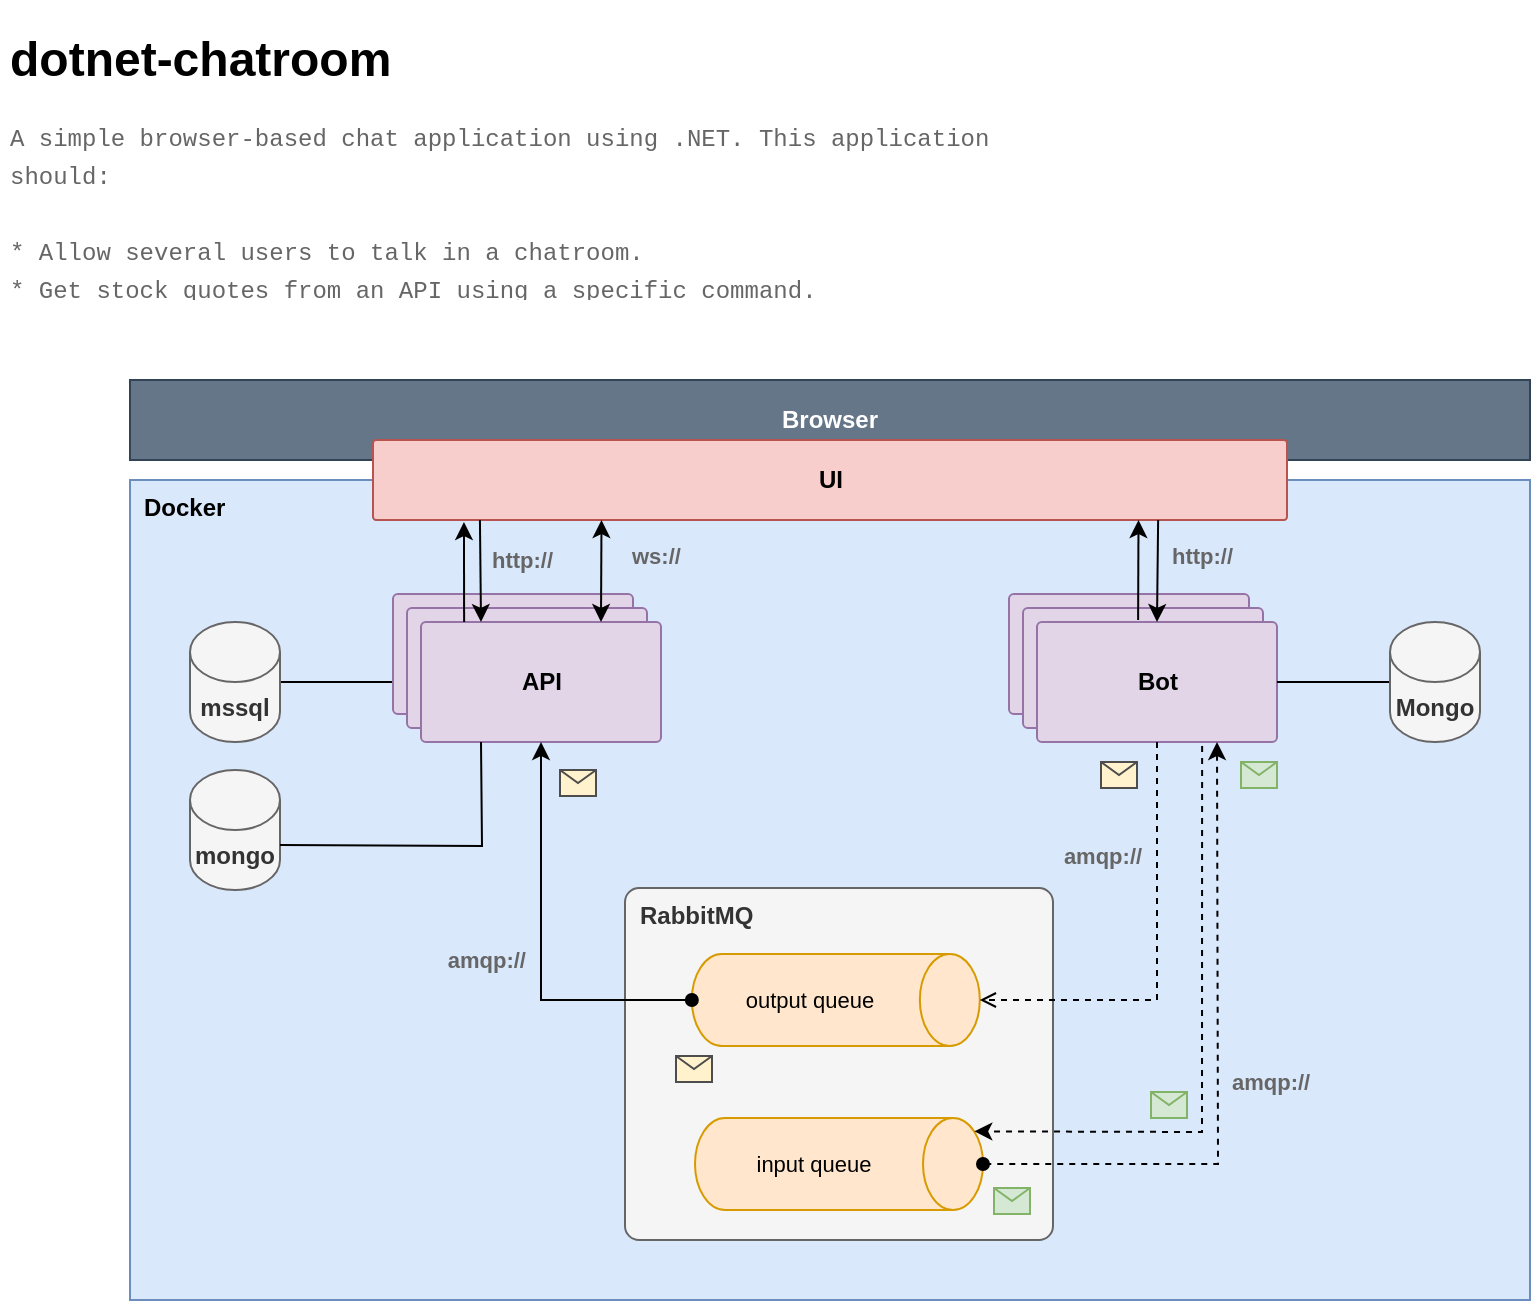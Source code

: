 <mxfile version="15.8.3" type="device" pages="3"><diagram name="dotnet-chatroom" id="VDGCqE68kff3JWLCiytC"><mxGraphModel dx="1422" dy="794" grid="1" gridSize="10" guides="1" tooltips="1" connect="1" arrows="1" fold="1" page="1" pageScale="1" pageWidth="850" pageHeight="1100" math="0" shadow="0"><root><mxCell id="ze5CNXuJUOcFMW9IkHoF-0"/><mxCell id="ze5CNXuJUOcFMW9IkHoF-1" parent="ze5CNXuJUOcFMW9IkHoF-0"/><mxCell id="ze5CNXuJUOcFMW9IkHoF-2" value="&lt;h1&gt;dotnet-chatroom&lt;/h1&gt;&lt;div style=&quot;font-family: &amp;#34;consolas&amp;#34; , &amp;#34;courier new&amp;#34; , monospace ; line-height: 19px&quot;&gt;&lt;div&gt;&lt;font color=&quot;#666666&quot; style=&quot;font-size: 12px&quot;&gt;A simple browser-based chat application using .NET. This application should:&lt;/font&gt;&lt;/div&gt;&lt;font color=&quot;#666666&quot; style=&quot;font-size: 12px&quot;&gt;&lt;br&gt;&lt;/font&gt;&lt;div&gt;&lt;font color=&quot;#666666&quot; style=&quot;font-size: 12px&quot;&gt;* Allow several users to talk in a chatroom.&lt;/font&gt;&lt;/div&gt;&lt;div&gt;&lt;font color=&quot;#666666&quot; style=&quot;font-size: 12px&quot;&gt;* Get stock quotes from an API using a specific command.&lt;/font&gt;&lt;/div&gt;&lt;/div&gt;" style="text;html=1;strokeColor=none;fillColor=none;spacing=5;spacingTop=-20;whiteSpace=wrap;overflow=hidden;rounded=0;" vertex="1" parent="ze5CNXuJUOcFMW9IkHoF-1"><mxGeometry x="10" y="10" width="510" height="140" as="geometry"/></mxCell><mxCell id="YitZHygs_nBJviFutvsz-0" value="Docker" style="rounded=0;whiteSpace=wrap;html=1;labelBackgroundColor=none;fontSize=12;align=left;verticalAlign=top;spacing=0;spacingTop=2;spacingLeft=7;fontStyle=1;fillColor=#dae8fc;strokeColor=#6c8ebf;" vertex="1" parent="ze5CNXuJUOcFMW9IkHoF-1"><mxGeometry x="75" y="240" width="700" height="410" as="geometry"/></mxCell><mxCell id="YitZHygs_nBJviFutvsz-1" value="" style="edgeStyle=orthogonalEdgeStyle;rounded=0;orthogonalLoop=1;jettySize=auto;html=1;fontSize=11;fontColor=#666666;align=left;entryX=0;entryY=0.5;entryDx=0;entryDy=0;" edge="1" parent="ze5CNXuJUOcFMW9IkHoF-1" source="YitZHygs_nBJviFutvsz-2" target="YitZHygs_nBJviFutvsz-9"><mxGeometry relative="1" as="geometry"/></mxCell><mxCell id="YitZHygs_nBJviFutvsz-2" value="mssql" style="shape=cylinder3;whiteSpace=wrap;html=1;boundedLbl=1;backgroundOutline=1;size=15;rounded=1;labelBackgroundColor=none;fontSize=12;fontColor=#333333;align=center;verticalAlign=middle;fillColor=#f5f5f5;strokeColor=#666666;fontStyle=1" vertex="1" parent="ze5CNXuJUOcFMW9IkHoF-1"><mxGeometry x="105" y="311" width="45" height="60" as="geometry"/></mxCell><mxCell id="YitZHygs_nBJviFutvsz-3" value="Browser" style="rounded=0;whiteSpace=wrap;html=1;arcSize=4;labelBackgroundColor=none;fillColor=#647687;strokeColor=#314354;fontStyle=1;fontColor=#ffffff;" vertex="1" parent="ze5CNXuJUOcFMW9IkHoF-1"><mxGeometry x="75" y="190" width="700" height="40" as="geometry"/></mxCell><mxCell id="YitZHygs_nBJviFutvsz-4" value="RabbitMQ" style="rounded=1;whiteSpace=wrap;html=1;arcSize=4;align=left;verticalAlign=top;spacingLeft=7;spacingTop=2;spacing=0;fillColor=#f5f5f5;fontColor=#333333;strokeColor=#666666;fontStyle=1" vertex="1" parent="ze5CNXuJUOcFMW9IkHoF-1"><mxGeometry x="322.5" y="444" width="214" height="176" as="geometry"/></mxCell><mxCell id="YitZHygs_nBJviFutvsz-5" value="UI" style="rounded=1;whiteSpace=wrap;html=1;arcSize=4;labelBackgroundColor=none;fillColor=#f8cecc;strokeColor=#b85450;fontStyle=1" vertex="1" parent="ze5CNXuJUOcFMW9IkHoF-1"><mxGeometry x="196.5" y="220" width="457" height="40" as="geometry"/></mxCell><mxCell id="YitZHygs_nBJviFutvsz-6" value="" style="group;fillColor=none;strokeColor=none;" vertex="1" connectable="0" parent="ze5CNXuJUOcFMW9IkHoF-1"><mxGeometry x="206.5" y="297" width="134" height="74" as="geometry"/></mxCell><mxCell id="YitZHygs_nBJviFutvsz-7" value="api" style="rounded=1;whiteSpace=wrap;html=1;arcSize=4;fillColor=#e1d5e7;strokeColor=#9673a6;" vertex="1" parent="YitZHygs_nBJviFutvsz-6"><mxGeometry width="120" height="60" as="geometry"/></mxCell><mxCell id="YitZHygs_nBJviFutvsz-8" value="api" style="rounded=1;whiteSpace=wrap;html=1;arcSize=4;fillColor=#e1d5e7;strokeColor=#9673a6;" vertex="1" parent="YitZHygs_nBJviFutvsz-6"><mxGeometry x="7" y="7" width="120" height="60" as="geometry"/></mxCell><mxCell id="YitZHygs_nBJviFutvsz-9" value="API" style="rounded=1;whiteSpace=wrap;html=1;arcSize=4;fillColor=#e1d5e7;strokeColor=#9673a6;fontStyle=1" vertex="1" parent="YitZHygs_nBJviFutvsz-6"><mxGeometry x="14" y="14" width="120" height="60" as="geometry"/></mxCell><mxCell id="YitZHygs_nBJviFutvsz-10" value="" style="group;fillColor=none;strokeColor=none;fontStyle=0" vertex="1" connectable="0" parent="ze5CNXuJUOcFMW9IkHoF-1"><mxGeometry x="514.5" y="297" width="134" height="74" as="geometry"/></mxCell><mxCell id="YitZHygs_nBJviFutvsz-11" value="bot" style="rounded=1;whiteSpace=wrap;html=1;arcSize=4;fillColor=#e1d5e7;strokeColor=#9673a6;" vertex="1" parent="YitZHygs_nBJviFutvsz-10"><mxGeometry width="120" height="60" as="geometry"/></mxCell><mxCell id="YitZHygs_nBJviFutvsz-12" value="bot" style="rounded=1;whiteSpace=wrap;html=1;arcSize=4;fillColor=#e1d5e7;strokeColor=#9673a6;" vertex="1" parent="YitZHygs_nBJviFutvsz-10"><mxGeometry x="7" y="7" width="120" height="60" as="geometry"/></mxCell><mxCell id="YitZHygs_nBJviFutvsz-13" value="Bot" style="rounded=1;whiteSpace=wrap;html=1;arcSize=4;fillColor=#e1d5e7;strokeColor=#9673a6;fontStyle=1" vertex="1" parent="YitZHygs_nBJviFutvsz-10"><mxGeometry x="14" y="14" width="120" height="60" as="geometry"/></mxCell><mxCell id="YitZHygs_nBJviFutvsz-14" value="output queue" style="shape=cylinder3;boundedLbl=1;backgroundOutline=1;size=15;rounded=1;labelBackgroundColor=none;fontSize=11;align=center;verticalAlign=middle;rotation=90;fillColor=#ffe6cc;strokeColor=#d79b00;html=1;whiteSpace=wrap;labelPosition=center;verticalLabelPosition=middle;horizontal=0;spacing=0;" vertex="1" parent="ze5CNXuJUOcFMW9IkHoF-1"><mxGeometry x="404.92" y="428" width="46" height="144" as="geometry"/></mxCell><mxCell id="YitZHygs_nBJviFutvsz-15" value="" style="shape=message;html=1;html=1;outlineConnect=0;rounded=1;labelBackgroundColor=none;fontSize=11;align=left;verticalAlign=middle;fillColor=#fff2cc;strokeColor=#4D4D4D;fontStyle=1;spacingLeft=-8;whiteSpace=wrap;spacingTop=40;" vertex="1" parent="ze5CNXuJUOcFMW9IkHoF-1"><mxGeometry x="560.5" y="381" width="18" height="13" as="geometry"/></mxCell><mxCell id="YitZHygs_nBJviFutvsz-16" value="" style="html=1;verticalAlign=bottom;labelBackgroundColor=none;endArrow=open;endFill=0;dashed=1;rounded=0;fontSize=11;fontColor=#666666;exitX=0.5;exitY=1;exitDx=0;exitDy=0;entryX=0.5;entryY=0;entryDx=0;entryDy=0;entryPerimeter=0;align=left;spacingLeft=4;fontStyle=1" edge="1" parent="ze5CNXuJUOcFMW9IkHoF-1" source="YitZHygs_nBJviFutvsz-13" target="YitZHygs_nBJviFutvsz-14"><mxGeometry width="160" relative="1" as="geometry"><mxPoint x="616.5" y="537" as="sourcePoint"/><mxPoint x="776.5" y="537" as="targetPoint"/><Array as="points"><mxPoint x="588.5" y="500"/></Array></mxGeometry></mxCell><mxCell id="dSVC4gJKsKmqs0mgVS3D-0" value="amqp://" style="edgeLabel;html=1;align=center;verticalAlign=middle;resizable=0;points=[];fontSize=11;fontColor=#666666;labelBackgroundColor=none;fontStyle=1" vertex="1" connectable="0" parent="YitZHygs_nBJviFutvsz-16"><mxGeometry x="-0.044" y="2" relative="1" as="geometry"><mxPoint x="-30" y="-47" as="offset"/></mxGeometry></mxCell><mxCell id="YitZHygs_nBJviFutvsz-17" value="" style="endArrow=classic;html=1;rounded=0;align=right;verticalAlign=top;endFill=1;labelBackgroundColor=none;endSize=6;fontSize=11;fontColor=#666666;entryX=0.5;entryY=1;entryDx=0;entryDy=0;exitX=0.5;exitY=1;exitDx=0;exitDy=0;exitPerimeter=0;spacingRight=6;fontStyle=1;startArrow=oval;startFill=1;" edge="1" parent="ze5CNXuJUOcFMW9IkHoF-1" source="YitZHygs_nBJviFutvsz-14" target="YitZHygs_nBJviFutvsz-9"><mxGeometry relative="1" as="geometry"><mxPoint x="970.5" y="559" as="targetPoint"/><mxPoint x="513.92" y="580.49" as="sourcePoint"/><Array as="points"><mxPoint x="280.5" y="500"/></Array></mxGeometry></mxCell><mxCell id="YitZHygs_nBJviFutvsz-37" value="amqp://" style="edgeLabel;html=1;align=right;verticalAlign=middle;resizable=0;points=[];fontSize=11;fontColor=#666666;fontStyle=1;labelBackgroundColor=none;" vertex="1" connectable="0" parent="YitZHygs_nBJviFutvsz-17"><mxGeometry x="0.217" y="1" relative="1" as="geometry"><mxPoint x="-6" y="29" as="offset"/></mxGeometry></mxCell><mxCell id="YitZHygs_nBJviFutvsz-18" value="http://" style="endArrow=classic;html=1;rounded=0;fontSize=11;fontColor=#666666;entryX=0.5;entryY=0;entryDx=0;entryDy=0;exitX=0.859;exitY=1;exitDx=0;exitDy=0;exitPerimeter=0;align=left;horizontal=1;spacingLeft=5;spacingTop=-4;labelBackgroundColor=none;fontStyle=1" edge="1" parent="ze5CNXuJUOcFMW9IkHoF-1" source="YitZHygs_nBJviFutvsz-5" target="YitZHygs_nBJviFutvsz-13"><mxGeometry x="-0.215" width="50" height="50" relative="1" as="geometry"><mxPoint x="666.5" y="277" as="sourcePoint"/><mxPoint x="586.5" y="297" as="targetPoint"/><mxPoint as="offset"/></mxGeometry></mxCell><mxCell id="YitZHygs_nBJviFutvsz-19" value="ws://" style="endArrow=classic;html=1;rounded=0;fontSize=11;fontColor=#666666;align=left;exitX=0.75;exitY=0;exitDx=0;exitDy=0;spacingLeft=4;spacingTop=-4;strokeColor=default;labelBackgroundColor=none;fontStyle=1;entryX=0.25;entryY=1;entryDx=0;entryDy=0;startArrow=classic;startFill=1;" edge="1" parent="ze5CNXuJUOcFMW9IkHoF-1" source="YitZHygs_nBJviFutvsz-9" target="YitZHygs_nBJviFutvsz-5"><mxGeometry x="0.217" y="-9" width="50" height="50" relative="1" as="geometry"><mxPoint x="536.5" y="347" as="sourcePoint"/><mxPoint x="281" y="260" as="targetPoint"/><mxPoint as="offset"/></mxGeometry></mxCell><mxCell id="YitZHygs_nBJviFutvsz-20" value="" style="edgeStyle=orthogonalEdgeStyle;rounded=0;orthogonalLoop=1;jettySize=auto;html=1;fontSize=11;fontColor=#666666;align=center;endArrow=none;endFill=0;entryX=1;entryY=0.5;entryDx=0;entryDy=0;labelBackgroundColor=none;fontStyle=1;spacingTop=-20;startArrow=none;startFill=0;spacingLeft=-3;" edge="1" parent="ze5CNXuJUOcFMW9IkHoF-1" source="YitZHygs_nBJviFutvsz-21" target="YitZHygs_nBJviFutvsz-13"><mxGeometry relative="1" as="geometry"/></mxCell><mxCell id="YitZHygs_nBJviFutvsz-21" value="Mongo" style="shape=cylinder3;whiteSpace=wrap;html=1;boundedLbl=1;backgroundOutline=1;size=15;rounded=1;labelBackgroundColor=none;fontSize=12;align=center;verticalAlign=middle;fillColor=#f5f5f5;strokeColor=#666666;fontColor=#333333;fontStyle=1" vertex="1" parent="ze5CNXuJUOcFMW9IkHoF-1"><mxGeometry x="705" y="311" width="45" height="60" as="geometry"/></mxCell><mxCell id="YitZHygs_nBJviFutvsz-22" value="mongo" style="shape=cylinder3;whiteSpace=wrap;html=1;boundedLbl=1;backgroundOutline=1;size=15;rounded=1;labelBackgroundColor=none;fontSize=12;fontColor=#333333;align=center;verticalAlign=middle;fillColor=#f5f5f5;strokeColor=#666666;fontStyle=1" vertex="1" parent="ze5CNXuJUOcFMW9IkHoF-1"><mxGeometry x="105" y="385" width="45" height="60" as="geometry"/></mxCell><mxCell id="YitZHygs_nBJviFutvsz-23" value="" style="endArrow=none;html=1;rounded=0;fontSize=11;fontColor=#666666;align=left;exitX=1;exitY=0;exitDx=0;exitDy=37.5;exitPerimeter=0;entryX=0.25;entryY=1;entryDx=0;entryDy=0;endFill=0;" edge="1" parent="ze5CNXuJUOcFMW9IkHoF-1" source="YitZHygs_nBJviFutvsz-22" target="YitZHygs_nBJviFutvsz-9"><mxGeometry width="50" height="50" relative="1" as="geometry"><mxPoint x="400" y="520" as="sourcePoint"/><mxPoint x="450" y="470" as="targetPoint"/><Array as="points"><mxPoint x="251" y="423"/></Array></mxGeometry></mxCell><mxCell id="YitZHygs_nBJviFutvsz-24" value="input queue" style="shape=cylinder3;boundedLbl=1;backgroundOutline=1;size=15;rounded=1;labelBackgroundColor=none;fontSize=11;align=center;verticalAlign=middle;rotation=90;fillColor=#ffe6cc;strokeColor=#d79b00;html=1;whiteSpace=wrap;labelPosition=center;verticalLabelPosition=middle;horizontal=0;spacing=0;" vertex="1" parent="ze5CNXuJUOcFMW9IkHoF-1"><mxGeometry x="406.5" y="510" width="46" height="144" as="geometry"/></mxCell><mxCell id="YitZHygs_nBJviFutvsz-25" value="" style="html=1;verticalAlign=bottom;labelBackgroundColor=none;endArrow=oval;endFill=1;dashed=1;rounded=0;fontSize=11;fontColor=#666666;exitX=0.75;exitY=1;exitDx=0;exitDy=0;entryX=0.5;entryY=0;entryDx=0;entryDy=0;entryPerimeter=0;align=left;spacingLeft=4;fontStyle=1;startArrow=classic;startFill=1;" edge="1" parent="ze5CNXuJUOcFMW9IkHoF-1" source="YitZHygs_nBJviFutvsz-13" target="YitZHygs_nBJviFutvsz-24"><mxGeometry width="160" relative="1" as="geometry"><mxPoint x="598.5" y="381" as="sourcePoint"/><mxPoint x="509.92" y="510" as="targetPoint"/><Array as="points"><mxPoint x="619" y="582"/></Array></mxGeometry></mxCell><mxCell id="YitZHygs_nBJviFutvsz-38" value="amqp://" style="edgeLabel;html=1;align=left;verticalAlign=middle;resizable=0;points=[];fontSize=11;fontColor=#666666;labelBackgroundColor=none;fontStyle=1" vertex="1" connectable="0" parent="YitZHygs_nBJviFutvsz-25"><mxGeometry x="-0.135" y="3" relative="1" as="geometry"><mxPoint x="2" y="28" as="offset"/></mxGeometry></mxCell><mxCell id="YitZHygs_nBJviFutvsz-26" value="" style="endArrow=classic;html=1;rounded=0;fontSize=11;fontColor=#666666;align=right;entryX=0.75;entryY=1;entryDx=0;entryDy=0;exitX=0.088;exitY=-0.017;exitDx=0;exitDy=0;spacingLeft=0;spacingTop=2;strokeColor=default;labelBackgroundColor=none;fontStyle=1;exitPerimeter=0;spacingRight=14;" edge="1" parent="ze5CNXuJUOcFMW9IkHoF-1"><mxGeometry x="0.195" y="29" width="50" height="50" relative="1" as="geometry"><mxPoint x="579.06" y="309.98" as="sourcePoint"/><mxPoint x="579.25" y="260" as="targetPoint"/><mxPoint as="offset"/></mxGeometry></mxCell><mxCell id="YitZHygs_nBJviFutvsz-27" value="" style="shape=message;html=1;html=1;outlineConnect=0;rounded=1;labelBackgroundColor=none;fontSize=11;align=left;verticalAlign=middle;fillColor=#d5e8d4;strokeColor=#82b366;fontStyle=1;spacingLeft=-12;whiteSpace=wrap;spacingTop=28;" vertex="1" parent="ze5CNXuJUOcFMW9IkHoF-1"><mxGeometry x="585.5" y="546" width="18" height="13" as="geometry"/></mxCell><mxCell id="YitZHygs_nBJviFutvsz-28" value="" style="html=1;verticalAlign=bottom;labelBackgroundColor=none;endArrow=classic;endFill=1;dashed=1;rounded=0;fontSize=11;fontColor=#666666;exitX=0.688;exitY=1.033;exitDx=0;exitDy=0;align=left;spacingLeft=4;fontStyle=1;exitPerimeter=0;startArrow=none;startFill=0;entryX=0.145;entryY=0;entryDx=0;entryDy=4.35;entryPerimeter=0;" edge="1" parent="ze5CNXuJUOcFMW9IkHoF-1" source="YitZHygs_nBJviFutvsz-13" target="YitZHygs_nBJviFutvsz-24"><mxGeometry width="160" relative="1" as="geometry"><mxPoint x="598.5" y="381" as="sourcePoint"/><mxPoint x="500" y="570" as="targetPoint"/><Array as="points"><mxPoint x="611" y="566"/></Array></mxGeometry></mxCell><mxCell id="YitZHygs_nBJviFutvsz-29" value="" style="shape=message;html=1;html=1;outlineConnect=0;rounded=1;labelBackgroundColor=none;fontSize=11;align=left;verticalAlign=middle;fillColor=#fff2cc;strokeColor=#4D4D4D;fontStyle=1;spacingLeft=4;spacingTop=0;labelPosition=right;verticalLabelPosition=middle;" vertex="1" parent="ze5CNXuJUOcFMW9IkHoF-1"><mxGeometry x="348" y="528" width="18" height="13" as="geometry"/></mxCell><mxCell id="YitZHygs_nBJviFutvsz-30" value="" style="shape=message;html=1;html=1;outlineConnect=0;rounded=1;labelBackgroundColor=none;fontSize=11;align=left;verticalAlign=middle;fillColor=#d5e8d4;strokeColor=#82b366;fontStyle=1;spacingLeft=-12;whiteSpace=wrap;spacingTop=28;" vertex="1" parent="ze5CNXuJUOcFMW9IkHoF-1"><mxGeometry x="507" y="594" width="18" height="13" as="geometry"/></mxCell><mxCell id="YitZHygs_nBJviFutvsz-33" value="http://" style="endArrow=classic;html=1;rounded=0;fontSize=11;fontColor=#666666;align=left;entryX=0.25;entryY=0;entryDx=0;entryDy=0;exitX=0.117;exitY=1;exitDx=0;exitDy=0;exitPerimeter=0;labelBackgroundColor=none;fontStyle=1;spacingLeft=4;" edge="1" parent="ze5CNXuJUOcFMW9IkHoF-1" source="YitZHygs_nBJviFutvsz-5" target="YitZHygs_nBJviFutvsz-9"><mxGeometry x="-0.216" width="50" height="50" relative="1" as="geometry"><mxPoint x="189.999" y="260" as="sourcePoint"/><mxPoint x="190.53" y="311" as="targetPoint"/><mxPoint as="offset"/></mxGeometry></mxCell><mxCell id="YitZHygs_nBJviFutvsz-34" value="" style="endArrow=none;html=1;rounded=0;fontSize=11;fontColor=#666666;align=right;entryX=0.113;entryY=0;entryDx=0;entryDy=0;exitX=0.082;exitY=1.025;exitDx=0;exitDy=0;exitPerimeter=0;labelBackgroundColor=none;fontStyle=1;spacingLeft=0;entryPerimeter=0;endFill=0;startArrow=classic;startFill=1;spacingRight=4;" edge="1" parent="ze5CNXuJUOcFMW9IkHoF-1"><mxGeometry x="-0.241" y="-12" width="50" height="50" relative="1" as="geometry"><mxPoint x="241.974" y="261" as="sourcePoint"/><mxPoint x="242.06" y="311" as="targetPoint"/><mxPoint as="offset"/></mxGeometry></mxCell><mxCell id="l2hFdZxbK4kVnugc9T26-0" value="" style="shape=message;html=1;html=1;outlineConnect=0;rounded=1;labelBackgroundColor=none;fontSize=11;align=left;verticalAlign=middle;fillColor=#fff2cc;strokeColor=#4D4D4D;fontStyle=1;spacingLeft=4;spacingTop=0;labelPosition=right;verticalLabelPosition=middle;" vertex="1" parent="ze5CNXuJUOcFMW9IkHoF-1"><mxGeometry x="290" y="385" width="18" height="13" as="geometry"/></mxCell><mxCell id="l2hFdZxbK4kVnugc9T26-1" value="" style="shape=message;html=1;html=1;outlineConnect=0;rounded=1;labelBackgroundColor=none;fontSize=11;align=left;verticalAlign=middle;fillColor=#d5e8d4;strokeColor=#82b366;fontStyle=1;spacingLeft=-12;whiteSpace=wrap;spacingTop=28;" vertex="1" parent="ze5CNXuJUOcFMW9IkHoF-1"><mxGeometry x="630.5" y="381" width="18" height="13" as="geometry"/></mxCell></root></mxGraphModel></diagram><diagram id="-RMWZJSgYpkkA6TY2ekW" name="bot"><mxGraphModel dx="1422" dy="794" grid="1" gridSize="10" guides="1" tooltips="1" connect="1" arrows="1" fold="1" page="1" pageScale="1" pageWidth="850" pageHeight="1100" math="0" shadow="0"><root><mxCell id="0"/><mxCell id="1" parent="0"/><mxCell id="RpRNVya3drKL_sHZLHVm-1" value="Docker" style="rounded=0;whiteSpace=wrap;html=1;labelBackgroundColor=none;fontSize=12;align=left;verticalAlign=top;spacing=0;spacingTop=2;spacingLeft=7;fontStyle=1;fillColor=#dae8fc;strokeColor=#6c8ebf;" vertex="1" parent="1"><mxGeometry x="75" y="170" width="700" height="410" as="geometry"/></mxCell><mxCell id="RpRNVya3drKL_sHZLHVm-2" value="" style="edgeStyle=orthogonalEdgeStyle;rounded=0;orthogonalLoop=1;jettySize=auto;html=1;fontSize=11;fontColor=#666666;align=left;entryX=0;entryY=0.5;entryDx=0;entryDy=0;" edge="1" parent="1" source="RpRNVya3drKL_sHZLHVm-3" target="RpRNVya3drKL_sHZLHVm-10"><mxGeometry relative="1" as="geometry"/></mxCell><mxCell id="RpRNVya3drKL_sHZLHVm-3" value="mssql" style="shape=cylinder3;whiteSpace=wrap;html=1;boundedLbl=1;backgroundOutline=1;size=15;rounded=1;labelBackgroundColor=none;fontSize=12;fontColor=#333333;align=center;verticalAlign=middle;fillColor=#f5f5f5;strokeColor=#666666;fontStyle=1" vertex="1" parent="1"><mxGeometry x="105" y="241" width="45" height="60" as="geometry"/></mxCell><mxCell id="RpRNVya3drKL_sHZLHVm-4" value="Browser" style="rounded=0;whiteSpace=wrap;html=1;arcSize=4;labelBackgroundColor=none;fillColor=#647687;strokeColor=#314354;fontStyle=1;fontColor=#ffffff;" vertex="1" parent="1"><mxGeometry x="75" y="120" width="700" height="40" as="geometry"/></mxCell><mxCell id="RpRNVya3drKL_sHZLHVm-5" value="RabbitMQ" style="rounded=1;whiteSpace=wrap;html=1;arcSize=4;align=left;verticalAlign=top;spacingLeft=7;spacingTop=2;spacing=0;fillColor=#f5f5f5;fontColor=#333333;strokeColor=#666666;fontStyle=1" vertex="1" parent="1"><mxGeometry x="322.5" y="374" width="214" height="176" as="geometry"/></mxCell><mxCell id="RpRNVya3drKL_sHZLHVm-6" value="UI" style="rounded=1;whiteSpace=wrap;html=1;arcSize=4;labelBackgroundColor=none;fillColor=#f8cecc;strokeColor=#b85450;fontStyle=1" vertex="1" parent="1"><mxGeometry x="196.5" y="150" width="457" height="40" as="geometry"/></mxCell><mxCell id="RpRNVya3drKL_sHZLHVm-7" value="" style="group;fillColor=none;strokeColor=none;" vertex="1" connectable="0" parent="1"><mxGeometry x="206.5" y="227" width="134" height="74" as="geometry"/></mxCell><mxCell id="RpRNVya3drKL_sHZLHVm-8" value="api" style="rounded=1;whiteSpace=wrap;html=1;arcSize=4;fillColor=#e1d5e7;strokeColor=#9673a6;" vertex="1" parent="RpRNVya3drKL_sHZLHVm-7"><mxGeometry width="120" height="60" as="geometry"/></mxCell><mxCell id="RpRNVya3drKL_sHZLHVm-9" value="api" style="rounded=1;whiteSpace=wrap;html=1;arcSize=4;fillColor=#e1d5e7;strokeColor=#9673a6;" vertex="1" parent="RpRNVya3drKL_sHZLHVm-7"><mxGeometry x="7" y="7" width="120" height="60" as="geometry"/></mxCell><mxCell id="RpRNVya3drKL_sHZLHVm-10" value="API" style="rounded=1;whiteSpace=wrap;html=1;arcSize=4;fillColor=#e1d5e7;strokeColor=#9673a6;fontStyle=1" vertex="1" parent="RpRNVya3drKL_sHZLHVm-7"><mxGeometry x="14" y="14" width="120" height="60" as="geometry"/></mxCell><mxCell id="RpRNVya3drKL_sHZLHVm-11" value="" style="group;fillColor=none;strokeColor=none;fontStyle=0" vertex="1" connectable="0" parent="1"><mxGeometry x="514.5" y="227" width="134" height="74" as="geometry"/></mxCell><mxCell id="RpRNVya3drKL_sHZLHVm-12" value="bot" style="rounded=1;whiteSpace=wrap;html=1;arcSize=4;fillColor=#e1d5e7;strokeColor=#9673a6;" vertex="1" parent="RpRNVya3drKL_sHZLHVm-11"><mxGeometry width="120" height="60" as="geometry"/></mxCell><mxCell id="RpRNVya3drKL_sHZLHVm-13" value="bot" style="rounded=1;whiteSpace=wrap;html=1;arcSize=4;fillColor=#e1d5e7;strokeColor=#9673a6;" vertex="1" parent="RpRNVya3drKL_sHZLHVm-11"><mxGeometry x="7" y="7" width="120" height="60" as="geometry"/></mxCell><mxCell id="RpRNVya3drKL_sHZLHVm-14" value="Bot" style="rounded=1;whiteSpace=wrap;html=1;arcSize=4;fillColor=#e1d5e7;strokeColor=#9673a6;fontStyle=1" vertex="1" parent="RpRNVya3drKL_sHZLHVm-11"><mxGeometry x="14" y="14" width="120" height="60" as="geometry"/></mxCell><mxCell id="RpRNVya3drKL_sHZLHVm-18" value="" style="endArrow=classic;html=1;rounded=0;align=right;verticalAlign=top;endFill=1;labelBackgroundColor=none;endSize=6;fontSize=11;fontColor=#666666;entryX=0.5;entryY=1;entryDx=0;entryDy=0;exitX=0.5;exitY=1;exitDx=0;exitDy=0;exitPerimeter=0;spacingRight=6;fontStyle=1;startArrow=oval;startFill=1;" edge="1" parent="1" source="RpRNVya3drKL_sHZLHVm-15" target="RpRNVya3drKL_sHZLHVm-10"><mxGeometry relative="1" as="geometry"><mxPoint x="970.5" y="489" as="targetPoint"/><mxPoint x="513.92" y="510.49" as="sourcePoint"/><Array as="points"><mxPoint x="280" y="512"/></Array></mxGeometry></mxCell><mxCell id="x3o2jMuB2ZjU4oVZ7ZZx-2" value="amqp://" style="edgeLabel;html=1;align=center;verticalAlign=middle;resizable=0;points=[];fontSize=11;fontColor=#666666;fontStyle=1;labelBackgroundColor=none;" vertex="1" connectable="0" parent="RpRNVya3drKL_sHZLHVm-18"><mxGeometry x="-0.077" y="2" relative="1" as="geometry"><mxPoint x="-28" y="21" as="offset"/></mxGeometry></mxCell><mxCell id="RpRNVya3drKL_sHZLHVm-21" value="/requests/{stockCode}" style="endArrow=classic;html=1;rounded=0;fontSize=11;fontColor=#666666;entryX=0.5;entryY=0;entryDx=0;entryDy=0;exitX=0.859;exitY=1;exitDx=0;exitDy=0;exitPerimeter=0;align=left;horizontal=1;spacingLeft=5;spacingTop=-4;labelBackgroundColor=none;fontStyle=1" edge="1" parent="1" source="RpRNVya3drKL_sHZLHVm-6" target="RpRNVya3drKL_sHZLHVm-14"><mxGeometry x="-0.215" width="50" height="50" relative="1" as="geometry"><mxPoint x="666.5" y="207" as="sourcePoint"/><mxPoint x="586.5" y="227" as="targetPoint"/><mxPoint as="offset"/></mxGeometry></mxCell><mxCell id="RpRNVya3drKL_sHZLHVm-22" value="stocks-{correlationId}" style="endArrow=classic;html=1;rounded=0;fontSize=11;fontColor=#666666;align=left;exitX=0.5;exitY=0;exitDx=0;exitDy=0;spacingLeft=4;spacingTop=-4;strokeColor=default;labelBackgroundColor=none;fontStyle=1;entryX=0.183;entryY=1.025;entryDx=0;entryDy=0;entryPerimeter=0;" edge="1" parent="1" source="RpRNVya3drKL_sHZLHVm-10" target="RpRNVya3drKL_sHZLHVm-6"><mxGeometry x="0.217" y="-9" width="50" height="50" relative="1" as="geometry"><mxPoint x="536.5" y="277" as="sourcePoint"/><mxPoint x="281" y="190" as="targetPoint"/><mxPoint as="offset"/></mxGeometry></mxCell><mxCell id="RpRNVya3drKL_sHZLHVm-23" value="parsed" style="edgeStyle=orthogonalEdgeStyle;rounded=0;orthogonalLoop=1;jettySize=auto;html=1;fontSize=11;fontColor=#666666;align=center;endArrow=none;endFill=0;entryX=1;entryY=0.5;entryDx=0;entryDy=0;labelBackgroundColor=none;fontStyle=1;spacingTop=-20;startArrow=classic;startFill=1;spacingLeft=-3;" edge="1" parent="1" source="RpRNVya3drKL_sHZLHVm-24" target="RpRNVya3drKL_sHZLHVm-14"><mxGeometry relative="1" as="geometry"/></mxCell><mxCell id="RpRNVya3drKL_sHZLHVm-24" value="Mongo" style="shape=cylinder3;whiteSpace=wrap;html=1;boundedLbl=1;backgroundOutline=1;size=15;rounded=1;labelBackgroundColor=none;fontSize=12;align=center;verticalAlign=middle;fillColor=#f5f5f5;strokeColor=#666666;fontColor=#333333;fontStyle=1" vertex="1" parent="1"><mxGeometry x="705" y="241" width="45" height="60" as="geometry"/></mxCell><mxCell id="RpRNVya3drKL_sHZLHVm-26" value="mongo" style="shape=cylinder3;whiteSpace=wrap;html=1;boundedLbl=1;backgroundOutline=1;size=15;rounded=1;labelBackgroundColor=none;fontSize=12;fontColor=#333333;align=center;verticalAlign=middle;fillColor=#f5f5f5;strokeColor=#666666;fontStyle=1" vertex="1" parent="1"><mxGeometry x="105" y="315" width="45" height="60" as="geometry"/></mxCell><mxCell id="RpRNVya3drKL_sHZLHVm-27" value="" style="endArrow=none;html=1;rounded=0;fontSize=11;fontColor=#666666;align=left;exitX=1;exitY=0;exitDx=0;exitDy=37.5;exitPerimeter=0;entryX=0.25;entryY=1;entryDx=0;entryDy=0;endFill=0;" edge="1" parent="1" source="RpRNVya3drKL_sHZLHVm-26" target="RpRNVya3drKL_sHZLHVm-10"><mxGeometry width="50" height="50" relative="1" as="geometry"><mxPoint x="400" y="450" as="sourcePoint"/><mxPoint x="450" y="400" as="targetPoint"/><Array as="points"><mxPoint x="251" y="353"/></Array></mxGeometry></mxCell><mxCell id="9LD3RPmFpcRxkNJ4s4YA-1" value="&lt;h1&gt;bot&lt;/h1&gt;&lt;div style=&quot;font-family: &amp;#34;consolas&amp;#34; , &amp;#34;courier new&amp;#34; , monospace ; line-height: 19px&quot;&gt;&lt;div&gt;&lt;font color=&quot;#666666&quot; style=&quot;font-size: 12px&quot;&gt;The responsable of calling the stooq api, parse the result (the csv file) and emit the stock quote of the desired business.&lt;/font&gt;&lt;/div&gt;&lt;font color=&quot;#666666&quot; style=&quot;font-size: 12px&quot;&gt;&lt;br&gt;&lt;/font&gt;&lt;div&gt;&lt;font color=&quot;#666666&quot; style=&quot;font-size: 12px&quot;&gt;* Gets the stock code via an api.&lt;/font&gt;&lt;/div&gt;&lt;div&gt;&lt;font color=&quot;#666666&quot; style=&quot;font-size: 12px&quot;&gt;* Call the stooq api to get the stock information.&lt;/font&gt;&lt;/div&gt;&lt;div&gt;&lt;font color=&quot;#666666&quot; style=&quot;font-size: 12px&quot;&gt;* Parses the csv obtained from the stooq api.&lt;/font&gt;&lt;/div&gt;&lt;div&gt;&lt;font color=&quot;#666666&quot; style=&quot;font-size: 12px&quot;&gt;* Save the stock information in a mongodb database.&lt;/font&gt;&lt;/div&gt;&lt;div&gt;&lt;font color=&quot;#666666&quot; style=&quot;font-size: 12px&quot;&gt;* Emits the stock information through rabbitmq.&amp;nbsp;&lt;/font&gt;&lt;/div&gt;&lt;/div&gt;" style="text;html=1;strokeColor=none;fillColor=none;spacing=5;spacingTop=-20;whiteSpace=wrap;overflow=hidden;rounded=0;" vertex="1" parent="1"><mxGeometry x="75" y="599" width="695" height="270" as="geometry"/></mxCell><mxCell id="DV32zEtfcdmthNczPWEW-2" value="" style="html=1;verticalAlign=bottom;labelBackgroundColor=none;endArrow=oval;endFill=1;dashed=1;rounded=0;fontSize=11;fontColor=#666666;exitX=0.25;exitY=1;exitDx=0;exitDy=0;entryX=0.5;entryY=0;entryDx=0;entryDy=0;entryPerimeter=0;align=left;spacingLeft=4;fontStyle=1;startArrow=classic;startFill=1;" edge="1" parent="1" source="RpRNVya3drKL_sHZLHVm-14" target="DV32zEtfcdmthNczPWEW-1"><mxGeometry width="160" relative="1" as="geometry"><mxPoint x="598.5" y="311" as="sourcePoint"/><mxPoint x="509.92" y="440" as="targetPoint"/><Array as="points"><mxPoint x="559" y="430"/></Array></mxGeometry></mxCell><mxCell id="9JDudW1X6qTDF8Ehbdh--1" value="amqp://" style="edgeLabel;html=1;align=center;verticalAlign=middle;resizable=0;points=[];fontSize=11;fontColor=#666666;labelBackgroundColor=none;fontStyle=1" vertex="1" connectable="0" parent="DV32zEtfcdmthNczPWEW-2"><mxGeometry x="-0.056" y="-1" relative="1" as="geometry"><mxPoint x="6" y="51" as="offset"/></mxGeometry></mxCell><mxCell id="DV32zEtfcdmthNczPWEW-5" value="correlationId" style="endArrow=classic;html=1;rounded=0;fontSize=11;fontColor=#666666;align=right;entryX=0.75;entryY=1;entryDx=0;entryDy=0;exitX=0.088;exitY=-0.017;exitDx=0;exitDy=0;spacingLeft=0;spacingTop=2;strokeColor=default;labelBackgroundColor=none;fontStyle=1;exitPerimeter=0;spacingRight=14;" edge="1" parent="1" source="RpRNVya3drKL_sHZLHVm-14" target="RpRNVya3drKL_sHZLHVm-6"><mxGeometry x="0.217" y="-9" width="50" height="50" relative="1" as="geometry"><mxPoint x="490" y="278" as="sourcePoint"/><mxPoint x="490.25" y="227" as="targetPoint"/><mxPoint as="offset"/></mxGeometry></mxCell><mxCell id="DV32zEtfcdmthNczPWEW-6" value="request" style="shape=message;html=1;html=1;outlineConnect=0;rounded=1;labelBackgroundColor=none;fontSize=11;align=left;verticalAlign=middle;fillColor=#d5e8d4;strokeColor=#82b366;fontStyle=0;spacingLeft=-12;whiteSpace=wrap;spacingTop=28;" vertex="1" parent="1"><mxGeometry x="514.5" y="315" width="18" height="13" as="geometry"/></mxCell><mxCell id="DV32zEtfcdmthNczPWEW-9" value="" style="html=1;verticalAlign=bottom;labelBackgroundColor=none;endArrow=classic;endFill=1;dashed=1;rounded=0;fontSize=11;fontColor=#666666;align=left;spacingLeft=4;fontStyle=1;startArrow=none;startFill=0;entryX=0.145;entryY=0;entryDx=0;entryDy=4.35;entryPerimeter=0;" edge="1" parent="1" target="DV32zEtfcdmthNczPWEW-1"><mxGeometry width="160" relative="1" as="geometry"><mxPoint x="550" y="300" as="sourcePoint"/><mxPoint x="500" y="500" as="targetPoint"/><Array as="points"><mxPoint x="550" y="414"/></Array></mxGeometry></mxCell><mxCell id="e0_VH4MmRNmLt-hnqcRJ-4" value="" style="group" vertex="1" connectable="0" parent="1"><mxGeometry x="349" y="489" width="151.92" height="64" as="geometry"/></mxCell><mxCell id="RpRNVya3drKL_sHZLHVm-15" value="bot::stock.quote.out" style="shape=cylinder3;boundedLbl=1;backgroundOutline=1;size=15;rounded=1;labelBackgroundColor=none;fontSize=11;align=center;verticalAlign=middle;rotation=90;fillColor=#ffe6cc;strokeColor=#d79b00;html=1;whiteSpace=wrap;labelPosition=center;verticalLabelPosition=middle;horizontal=0;spacing=0;" vertex="1" parent="e0_VH4MmRNmLt-hnqcRJ-4"><mxGeometry x="56.92" y="-49" width="46" height="144" as="geometry"/></mxCell><mxCell id="e0_VH4MmRNmLt-hnqcRJ-5" value="" style="group;fontStyle=1" vertex="1" connectable="0" parent="1"><mxGeometry x="357.5" y="407" width="165.5" height="46" as="geometry"/></mxCell><mxCell id="DV32zEtfcdmthNczPWEW-1" value="bot::stock.quote.in" style="shape=cylinder3;boundedLbl=1;backgroundOutline=1;size=15;rounded=1;labelBackgroundColor=none;fontSize=11;align=center;verticalAlign=middle;rotation=90;fillColor=#ffe6cc;strokeColor=#d79b00;html=1;whiteSpace=wrap;labelPosition=center;verticalLabelPosition=middle;horizontal=0;spacing=0;" vertex="1" parent="e0_VH4MmRNmLt-hnqcRJ-5"><mxGeometry x="49" y="-49" width="46" height="144" as="geometry"/></mxCell><mxCell id="DV32zEtfcdmthNczPWEW-13" value="request" style="shape=message;html=1;html=1;outlineConnect=0;rounded=1;labelBackgroundColor=none;fontSize=11;align=left;verticalAlign=middle;fillColor=#d5e8d4;strokeColor=#82b366;fontStyle=0;spacingLeft=-12;whiteSpace=wrap;spacingTop=28;" vertex="1" parent="e0_VH4MmRNmLt-hnqcRJ-5"><mxGeometry x="147.5" y="31" width="18" height="13" as="geometry"/></mxCell><mxCell id="DV32zEtfcdmthNczPWEW-12" value="stock quote" style="shape=message;html=1;html=1;outlineConnect=0;rounded=1;labelBackgroundColor=none;fontSize=11;align=left;verticalAlign=middle;fillColor=#fff2cc;strokeColor=#4D4D4D;fontStyle=0;spacingLeft=4;spacingTop=0;labelPosition=right;verticalLabelPosition=middle;" vertex="1" parent="1"><mxGeometry x="349" y="470" width="18" height="13" as="geometry"/></mxCell><mxCell id="RpRNVya3drKL_sHZLHVm-16" value="stock quote" style="shape=message;html=1;html=1;outlineConnect=0;rounded=1;labelBackgroundColor=none;fontSize=11;align=left;verticalAlign=middle;fillColor=#fff2cc;strokeColor=#4D4D4D;fontStyle=0;spacingLeft=-5;whiteSpace=wrap;spacingTop=40;" vertex="1" parent="1"><mxGeometry x="602" y="307" width="18" height="13" as="geometry"/></mxCell><mxCell id="RpRNVya3drKL_sHZLHVm-17" value="" style="html=1;verticalAlign=bottom;labelBackgroundColor=none;endArrow=open;endFill=0;dashed=1;rounded=0;fontSize=11;fontColor=#666666;exitX=0.5;exitY=1;exitDx=0;exitDy=0;entryX=0.5;entryY=0;entryDx=0;entryDy=0;entryPerimeter=0;align=left;spacingLeft=4;fontStyle=1" edge="1" parent="1" source="RpRNVya3drKL_sHZLHVm-14" target="RpRNVya3drKL_sHZLHVm-15"><mxGeometry x="560.5" y="311" width="160" as="geometry"><mxPoint x="616.5" y="467" as="sourcePoint"/><mxPoint x="776.5" y="467" as="targetPoint"/><Array as="points"><mxPoint x="589" y="512"/></Array></mxGeometry></mxCell><mxCell id="x3o2jMuB2ZjU4oVZ7ZZx-1" value="amqp://" style="edgeLabel;html=1;align=center;verticalAlign=middle;resizable=0;points=[];fontSize=11;fontColor=#666666;labelBackgroundColor=none;fontStyle=1" vertex="1" connectable="0" parent="RpRNVya3drKL_sHZLHVm-17"><mxGeometry relative="1" as="geometry"><mxPoint x="31" y="38" as="offset"/></mxGeometry></mxCell></root></mxGraphModel></diagram><diagram id="DsKSK2oWJR0IvaGcCDhi" name="api &amp; websocket"><mxGraphModel dx="868" dy="482" grid="1" gridSize="10" guides="1" tooltips="1" connect="1" arrows="1" fold="1" page="1" pageScale="1" pageWidth="850" pageHeight="1100" math="0" shadow="0"><root><mxCell id="UjhW_1SDbxYlNmeBeN1w-0"/><mxCell id="UjhW_1SDbxYlNmeBeN1w-1" parent="UjhW_1SDbxYlNmeBeN1w-0"/><mxCell id="0lLhl4y5Fu_embm4Zy_R-0" value="Docker" style="rounded=0;whiteSpace=wrap;html=1;labelBackgroundColor=none;fontSize=12;align=left;verticalAlign=top;spacing=0;spacingTop=2;spacingLeft=7;fontStyle=1;fillColor=#dae8fc;strokeColor=#6c8ebf;" vertex="1" parent="UjhW_1SDbxYlNmeBeN1w-1"><mxGeometry x="75" y="140" width="700" height="410" as="geometry"/></mxCell><mxCell id="0lLhl4y5Fu_embm4Zy_R-1" value="" style="edgeStyle=orthogonalEdgeStyle;rounded=0;orthogonalLoop=1;jettySize=auto;html=1;fontSize=11;fontColor=#666666;align=left;entryX=0;entryY=0.5;entryDx=0;entryDy=0;" edge="1" parent="UjhW_1SDbxYlNmeBeN1w-1" source="0lLhl4y5Fu_embm4Zy_R-2" target="0lLhl4y5Fu_embm4Zy_R-9"><mxGeometry relative="1" as="geometry"/></mxCell><mxCell id="0lLhl4y5Fu_embm4Zy_R-2" value="mssql" style="shape=cylinder3;whiteSpace=wrap;html=1;boundedLbl=1;backgroundOutline=1;size=15;rounded=1;labelBackgroundColor=none;fontSize=12;fontColor=#333333;align=center;verticalAlign=middle;fillColor=#f5f5f5;strokeColor=#666666;fontStyle=1" vertex="1" parent="UjhW_1SDbxYlNmeBeN1w-1"><mxGeometry x="105" y="211" width="45" height="60" as="geometry"/></mxCell><mxCell id="0lLhl4y5Fu_embm4Zy_R-3" value="Browser" style="rounded=0;whiteSpace=wrap;html=1;arcSize=4;labelBackgroundColor=none;fillColor=#647687;strokeColor=#314354;fontStyle=1;fontColor=#ffffff;" vertex="1" parent="UjhW_1SDbxYlNmeBeN1w-1"><mxGeometry x="75" y="90" width="700" height="40" as="geometry"/></mxCell><mxCell id="0lLhl4y5Fu_embm4Zy_R-4" value="RabbitMQ" style="rounded=1;whiteSpace=wrap;html=1;arcSize=4;align=left;verticalAlign=top;spacingLeft=7;spacingTop=2;spacing=0;fillColor=#f5f5f5;fontColor=#333333;strokeColor=#666666;fontStyle=1" vertex="1" parent="UjhW_1SDbxYlNmeBeN1w-1"><mxGeometry x="322.5" y="344" width="214" height="176" as="geometry"/></mxCell><mxCell id="0lLhl4y5Fu_embm4Zy_R-5" value="UI" style="rounded=1;whiteSpace=wrap;html=1;arcSize=4;labelBackgroundColor=none;fillColor=#f8cecc;strokeColor=#b85450;fontStyle=1" vertex="1" parent="UjhW_1SDbxYlNmeBeN1w-1"><mxGeometry x="196.5" y="120" width="457" height="40" as="geometry"/></mxCell><mxCell id="0lLhl4y5Fu_embm4Zy_R-6" value="" style="group;fillColor=none;strokeColor=none;" vertex="1" connectable="0" parent="UjhW_1SDbxYlNmeBeN1w-1"><mxGeometry x="206.5" y="197" width="134" height="74" as="geometry"/></mxCell><mxCell id="0lLhl4y5Fu_embm4Zy_R-7" value="api" style="rounded=1;whiteSpace=wrap;html=1;arcSize=4;fillColor=#e1d5e7;strokeColor=#9673a6;" vertex="1" parent="0lLhl4y5Fu_embm4Zy_R-6"><mxGeometry width="120" height="60" as="geometry"/></mxCell><mxCell id="0lLhl4y5Fu_embm4Zy_R-8" value="api" style="rounded=1;whiteSpace=wrap;html=1;arcSize=4;fillColor=#e1d5e7;strokeColor=#9673a6;" vertex="1" parent="0lLhl4y5Fu_embm4Zy_R-6"><mxGeometry x="7" y="7" width="120" height="60" as="geometry"/></mxCell><mxCell id="0lLhl4y5Fu_embm4Zy_R-9" value="API" style="rounded=1;whiteSpace=wrap;html=1;arcSize=4;fillColor=#e1d5e7;strokeColor=#9673a6;fontStyle=1" vertex="1" parent="0lLhl4y5Fu_embm4Zy_R-6"><mxGeometry x="14" y="14" width="120" height="60" as="geometry"/></mxCell><mxCell id="0lLhl4y5Fu_embm4Zy_R-10" value="" style="group;fillColor=none;strokeColor=none;fontStyle=0" vertex="1" connectable="0" parent="UjhW_1SDbxYlNmeBeN1w-1"><mxGeometry x="514.5" y="197" width="134" height="74" as="geometry"/></mxCell><mxCell id="0lLhl4y5Fu_embm4Zy_R-11" value="bot" style="rounded=1;whiteSpace=wrap;html=1;arcSize=4;fillColor=#e1d5e7;strokeColor=#9673a6;" vertex="1" parent="0lLhl4y5Fu_embm4Zy_R-10"><mxGeometry width="120" height="60" as="geometry"/></mxCell><mxCell id="0lLhl4y5Fu_embm4Zy_R-12" value="bot" style="rounded=1;whiteSpace=wrap;html=1;arcSize=4;fillColor=#e1d5e7;strokeColor=#9673a6;" vertex="1" parent="0lLhl4y5Fu_embm4Zy_R-10"><mxGeometry x="7" y="7" width="120" height="60" as="geometry"/></mxCell><mxCell id="0lLhl4y5Fu_embm4Zy_R-13" value="Bot" style="rounded=1;whiteSpace=wrap;html=1;arcSize=4;fillColor=#e1d5e7;strokeColor=#9673a6;fontStyle=1" vertex="1" parent="0lLhl4y5Fu_embm4Zy_R-10"><mxGeometry x="14" y="14" width="120" height="60" as="geometry"/></mxCell><mxCell id="0lLhl4y5Fu_embm4Zy_R-14" value="bot::stock.quote.out" style="shape=cylinder3;boundedLbl=1;backgroundOutline=1;size=15;rounded=1;labelBackgroundColor=none;fontSize=11;align=center;verticalAlign=middle;rotation=90;fillColor=#ffe6cc;strokeColor=#d79b00;html=1;whiteSpace=wrap;labelPosition=center;verticalLabelPosition=middle;horizontal=0;spacing=0;fontStyle=0" vertex="1" parent="UjhW_1SDbxYlNmeBeN1w-1"><mxGeometry x="404.92" y="328" width="46" height="144" as="geometry"/></mxCell><mxCell id="0lLhl4y5Fu_embm4Zy_R-16" value="" style="html=1;verticalAlign=bottom;labelBackgroundColor=none;endArrow=open;endFill=0;dashed=1;rounded=0;fontSize=11;fontColor=#666666;exitX=0.5;exitY=1;exitDx=0;exitDy=0;entryX=0.5;entryY=0;entryDx=0;entryDy=0;entryPerimeter=0;align=left;spacingLeft=4;fontStyle=1" edge="1" parent="UjhW_1SDbxYlNmeBeN1w-1" source="0lLhl4y5Fu_embm4Zy_R-13" target="0lLhl4y5Fu_embm4Zy_R-14"><mxGeometry width="160" relative="1" as="geometry"><mxPoint x="616.5" y="437" as="sourcePoint"/><mxPoint x="776.5" y="437" as="targetPoint"/><Array as="points"><mxPoint x="588.5" y="400"/></Array></mxGeometry></mxCell><mxCell id="bdcbGR91EEIstgf5IkBL-0" value="amqp://" style="edgeLabel;html=1;align=center;verticalAlign=middle;resizable=0;points=[];fontSize=11;fontColor=#666666;fontStyle=1;labelBackgroundColor=none;" vertex="1" connectable="0" parent="0lLhl4y5Fu_embm4Zy_R-16"><mxGeometry x="-0.09" relative="1" as="geometry"><mxPoint x="-26" as="offset"/></mxGeometry></mxCell><mxCell id="0lLhl4y5Fu_embm4Zy_R-17" value="" style="endArrow=classic;html=1;rounded=0;align=right;verticalAlign=top;endFill=1;labelBackgroundColor=none;endSize=6;fontSize=11;fontColor=#666666;entryX=0.5;entryY=1;entryDx=0;entryDy=0;exitX=0.5;exitY=1;exitDx=0;exitDy=0;exitPerimeter=0;spacingRight=6;fontStyle=1;startArrow=oval;startFill=1;" edge="1" parent="UjhW_1SDbxYlNmeBeN1w-1" source="0lLhl4y5Fu_embm4Zy_R-14" target="0lLhl4y5Fu_embm4Zy_R-9"><mxGeometry relative="1" as="geometry"><mxPoint x="970.5" y="459" as="targetPoint"/><mxPoint x="513.92" y="480.49" as="sourcePoint"/><Array as="points"><mxPoint x="280.5" y="400"/></Array></mxGeometry></mxCell><mxCell id="0lLhl4y5Fu_embm4Zy_R-18" value="amqp://" style="edgeLabel;html=1;align=right;verticalAlign=middle;resizable=0;points=[];fontSize=11;fontColor=#666666;fontStyle=1;labelBackgroundColor=none;" vertex="1" connectable="0" parent="0lLhl4y5Fu_embm4Zy_R-17"><mxGeometry x="0.217" y="1" relative="1" as="geometry"><mxPoint x="-6" y="29" as="offset"/></mxGeometry></mxCell><mxCell id="0lLhl4y5Fu_embm4Zy_R-19" value="http://" style="endArrow=classic;html=1;rounded=0;fontSize=11;fontColor=#666666;entryX=0.5;entryY=0;entryDx=0;entryDy=0;exitX=0.859;exitY=1;exitDx=0;exitDy=0;exitPerimeter=0;align=left;horizontal=1;spacingLeft=5;spacingTop=-4;labelBackgroundColor=none;fontStyle=1" edge="1" parent="UjhW_1SDbxYlNmeBeN1w-1" source="0lLhl4y5Fu_embm4Zy_R-5" target="0lLhl4y5Fu_embm4Zy_R-13"><mxGeometry x="-0.215" width="50" height="50" relative="1" as="geometry"><mxPoint x="666.5" y="177" as="sourcePoint"/><mxPoint x="586.5" y="197" as="targetPoint"/><mxPoint as="offset"/></mxGeometry></mxCell><mxCell id="0lLhl4y5Fu_embm4Zy_R-20" value="stocks-{correlationId}" style="endArrow=classic;html=1;rounded=0;fontSize=11;fontColor=#666666;align=left;exitX=0.75;exitY=0;exitDx=0;exitDy=0;spacingLeft=4;spacingTop=-4;strokeColor=default;labelBackgroundColor=none;fontStyle=1;entryX=0.25;entryY=1;entryDx=0;entryDy=0;startArrow=classic;startFill=1;" edge="1" parent="UjhW_1SDbxYlNmeBeN1w-1" source="0lLhl4y5Fu_embm4Zy_R-9" target="0lLhl4y5Fu_embm4Zy_R-5"><mxGeometry x="0.217" y="-9" width="50" height="50" relative="1" as="geometry"><mxPoint x="536.5" y="247" as="sourcePoint"/><mxPoint x="281" y="160" as="targetPoint"/><mxPoint as="offset"/></mxGeometry></mxCell><mxCell id="0lLhl4y5Fu_embm4Zy_R-21" value="" style="edgeStyle=orthogonalEdgeStyle;rounded=0;orthogonalLoop=1;jettySize=auto;html=1;fontSize=11;fontColor=#666666;align=center;endArrow=none;endFill=0;entryX=1;entryY=0.5;entryDx=0;entryDy=0;labelBackgroundColor=none;fontStyle=1;spacingTop=-20;startArrow=none;startFill=0;spacingLeft=-3;" edge="1" parent="UjhW_1SDbxYlNmeBeN1w-1" source="0lLhl4y5Fu_embm4Zy_R-22" target="0lLhl4y5Fu_embm4Zy_R-13"><mxGeometry relative="1" as="geometry"/></mxCell><mxCell id="0lLhl4y5Fu_embm4Zy_R-22" value="Mongo" style="shape=cylinder3;whiteSpace=wrap;html=1;boundedLbl=1;backgroundOutline=1;size=15;rounded=1;labelBackgroundColor=none;fontSize=12;align=center;verticalAlign=middle;fillColor=#f5f5f5;strokeColor=#666666;fontColor=#333333;fontStyle=1" vertex="1" parent="UjhW_1SDbxYlNmeBeN1w-1"><mxGeometry x="705" y="211" width="45" height="60" as="geometry"/></mxCell><mxCell id="0lLhl4y5Fu_embm4Zy_R-23" value="mongo" style="shape=cylinder3;whiteSpace=wrap;html=1;boundedLbl=1;backgroundOutline=1;size=15;rounded=1;labelBackgroundColor=none;fontSize=12;fontColor=#333333;align=center;verticalAlign=middle;fillColor=#f5f5f5;strokeColor=#666666;fontStyle=1" vertex="1" parent="UjhW_1SDbxYlNmeBeN1w-1"><mxGeometry x="105" y="285" width="45" height="60" as="geometry"/></mxCell><mxCell id="0lLhl4y5Fu_embm4Zy_R-24" value="" style="endArrow=none;html=1;rounded=0;fontSize=11;fontColor=#666666;align=left;exitX=1;exitY=0;exitDx=0;exitDy=37.5;exitPerimeter=0;entryX=0.25;entryY=1;entryDx=0;entryDy=0;endFill=0;" edge="1" parent="UjhW_1SDbxYlNmeBeN1w-1" source="0lLhl4y5Fu_embm4Zy_R-23" target="0lLhl4y5Fu_embm4Zy_R-9"><mxGeometry width="50" height="50" relative="1" as="geometry"><mxPoint x="400" y="420" as="sourcePoint"/><mxPoint x="450" y="370" as="targetPoint"/><Array as="points"><mxPoint x="251" y="323"/></Array></mxGeometry></mxCell><mxCell id="0lLhl4y5Fu_embm4Zy_R-25" value="bot::stock.quote.in" style="shape=cylinder3;boundedLbl=1;backgroundOutline=1;size=15;rounded=1;labelBackgroundColor=none;fontSize=11;align=center;verticalAlign=middle;rotation=90;fillColor=#ffe6cc;strokeColor=#d79b00;html=1;whiteSpace=wrap;labelPosition=center;verticalLabelPosition=middle;horizontal=0;spacing=0;fontStyle=0" vertex="1" parent="UjhW_1SDbxYlNmeBeN1w-1"><mxGeometry x="406.5" y="410" width="46" height="144" as="geometry"/></mxCell><mxCell id="0lLhl4y5Fu_embm4Zy_R-26" value="" style="html=1;verticalAlign=bottom;labelBackgroundColor=none;endArrow=oval;endFill=1;dashed=1;rounded=0;fontSize=11;fontColor=#666666;exitX=0.75;exitY=1;exitDx=0;exitDy=0;entryX=0.5;entryY=0;entryDx=0;entryDy=0;entryPerimeter=0;align=left;spacingLeft=4;fontStyle=1;startArrow=classic;startFill=1;" edge="1" parent="UjhW_1SDbxYlNmeBeN1w-1" source="0lLhl4y5Fu_embm4Zy_R-13" target="0lLhl4y5Fu_embm4Zy_R-25"><mxGeometry width="160" relative="1" as="geometry"><mxPoint x="598.5" y="281" as="sourcePoint"/><mxPoint x="509.92" y="410" as="targetPoint"/><Array as="points"><mxPoint x="619" y="482"/></Array></mxGeometry></mxCell><mxCell id="0lLhl4y5Fu_embm4Zy_R-27" value="amqp://" style="edgeLabel;html=1;align=left;verticalAlign=middle;resizable=0;points=[];fontSize=11;fontColor=#666666;labelBackgroundColor=none;fontStyle=1" vertex="1" connectable="0" parent="0lLhl4y5Fu_embm4Zy_R-26"><mxGeometry x="-0.135" y="3" relative="1" as="geometry"><mxPoint x="2" y="33" as="offset"/></mxGeometry></mxCell><mxCell id="0lLhl4y5Fu_embm4Zy_R-28" value="" style="endArrow=classic;html=1;rounded=0;fontSize=11;fontColor=#666666;align=right;entryX=0.75;entryY=1;entryDx=0;entryDy=0;exitX=0.088;exitY=-0.017;exitDx=0;exitDy=0;spacingLeft=0;spacingTop=2;strokeColor=default;labelBackgroundColor=none;fontStyle=1;exitPerimeter=0;spacingRight=14;" edge="1" parent="UjhW_1SDbxYlNmeBeN1w-1"><mxGeometry x="0.195" y="29" width="50" height="50" relative="1" as="geometry"><mxPoint x="579.06" y="209.98" as="sourcePoint"/><mxPoint x="579.25" y="160" as="targetPoint"/><mxPoint as="offset"/></mxGeometry></mxCell><mxCell id="0lLhl4y5Fu_embm4Zy_R-29" value="" style="shape=message;html=1;html=1;outlineConnect=0;rounded=1;labelBackgroundColor=none;fontSize=11;align=left;verticalAlign=middle;fillColor=#d5e8d4;strokeColor=#82b366;fontStyle=1;spacingLeft=-12;whiteSpace=wrap;spacingTop=28;" vertex="1" parent="UjhW_1SDbxYlNmeBeN1w-1"><mxGeometry x="585.5" y="446" width="18" height="13" as="geometry"/></mxCell><mxCell id="0lLhl4y5Fu_embm4Zy_R-30" value="" style="html=1;verticalAlign=bottom;labelBackgroundColor=none;endArrow=classic;endFill=1;dashed=1;rounded=0;fontSize=11;fontColor=#666666;exitX=0.688;exitY=1.033;exitDx=0;exitDy=0;align=left;spacingLeft=4;fontStyle=1;exitPerimeter=0;startArrow=none;startFill=0;entryX=0.145;entryY=0;entryDx=0;entryDy=4.35;entryPerimeter=0;" edge="1" parent="UjhW_1SDbxYlNmeBeN1w-1" source="0lLhl4y5Fu_embm4Zy_R-13" target="0lLhl4y5Fu_embm4Zy_R-25"><mxGeometry width="160" relative="1" as="geometry"><mxPoint x="598.5" y="281" as="sourcePoint"/><mxPoint x="500" y="470" as="targetPoint"/><Array as="points"><mxPoint x="611" y="466"/></Array></mxGeometry></mxCell><mxCell id="0lLhl4y5Fu_embm4Zy_R-32" value="" style="shape=message;html=1;html=1;outlineConnect=0;rounded=1;labelBackgroundColor=none;fontSize=11;align=left;verticalAlign=middle;fillColor=#d5e8d4;strokeColor=#82b366;fontStyle=1;spacingLeft=-12;whiteSpace=wrap;spacingTop=28;" vertex="1" parent="UjhW_1SDbxYlNmeBeN1w-1"><mxGeometry x="507" y="494" width="18" height="13" as="geometry"/></mxCell><mxCell id="0lLhl4y5Fu_embm4Zy_R-33" value="http://" style="endArrow=classic;html=1;rounded=0;fontSize=11;fontColor=#666666;align=left;entryX=0.25;entryY=0;entryDx=0;entryDy=0;exitX=0.117;exitY=1;exitDx=0;exitDy=0;exitPerimeter=0;labelBackgroundColor=none;fontStyle=1;spacingLeft=4;" edge="1" parent="UjhW_1SDbxYlNmeBeN1w-1" source="0lLhl4y5Fu_embm4Zy_R-5" target="0lLhl4y5Fu_embm4Zy_R-9"><mxGeometry x="-0.216" width="50" height="50" relative="1" as="geometry"><mxPoint x="189.999" y="160" as="sourcePoint"/><mxPoint x="190.53" y="211" as="targetPoint"/><mxPoint as="offset"/></mxGeometry></mxCell><mxCell id="0lLhl4y5Fu_embm4Zy_R-34" value="" style="endArrow=none;html=1;rounded=0;fontSize=11;fontColor=#666666;align=right;entryX=0.113;entryY=0;entryDx=0;entryDy=0;exitX=0.082;exitY=1.025;exitDx=0;exitDy=0;exitPerimeter=0;labelBackgroundColor=none;fontStyle=1;spacingLeft=0;entryPerimeter=0;endFill=0;startArrow=classic;startFill=1;spacingRight=4;" edge="1" parent="UjhW_1SDbxYlNmeBeN1w-1"><mxGeometry x="-0.241" y="-12" width="50" height="50" relative="1" as="geometry"><mxPoint x="241.974" y="161" as="sourcePoint"/><mxPoint x="242.06" y="211" as="targetPoint"/><mxPoint as="offset"/></mxGeometry></mxCell><mxCell id="0lLhl4y5Fu_embm4Zy_R-36" value="" style="shape=message;html=1;html=1;outlineConnect=0;rounded=1;labelBackgroundColor=none;fontSize=11;align=left;verticalAlign=middle;fillColor=#d5e8d4;strokeColor=#82b366;fontStyle=1;spacingLeft=-12;whiteSpace=wrap;spacingTop=28;" vertex="1" parent="UjhW_1SDbxYlNmeBeN1w-1"><mxGeometry x="630.5" y="281" width="18" height="13" as="geometry"/></mxCell><mxCell id="3eQEjQgVqxiZh2Cgt0rs-0" value="&lt;h1&gt;api &amp;amp; websocket&lt;/h1&gt;&lt;div style=&quot;line-height: 19px&quot;&gt;&lt;div&gt;&lt;font color=&quot;#666666&quot;&gt;&lt;font face=&quot;consolas, courier new, monospace&quot;&gt;Allows the used to communicate with each other.&lt;/font&gt;&lt;/font&gt;&lt;/div&gt;&lt;font color=&quot;#666666&quot; style=&quot;font-family: &amp;#34;consolas&amp;#34; , &amp;#34;courier new&amp;#34; , monospace ; font-size: 12px&quot;&gt;&lt;br&gt;&lt;/font&gt;&lt;div style=&quot;font-family: &amp;#34;consolas&amp;#34; , &amp;#34;courier new&amp;#34; , monospace&quot;&gt;&lt;font color=&quot;#666666&quot; style=&quot;font-size: 12px&quot;&gt;* Exchange messages between users.&lt;/font&gt;&lt;/div&gt;&lt;div style=&quot;font-family: &amp;#34;consolas&amp;#34; , &amp;#34;courier new&amp;#34; , monospace&quot;&gt;&lt;font color=&quot;#666666&quot; style=&quot;font-size: 12px&quot;&gt;* Exchange messages between users in a room.&lt;/font&gt;&lt;/div&gt;&lt;div style=&quot;font-family: &amp;#34;consolas&amp;#34; , &amp;#34;courier new&amp;#34; , monospace&quot;&gt;&lt;font color=&quot;#666666&quot; style=&quot;font-size: 12px&quot;&gt;* Request the stock quote.&lt;/font&gt;&lt;/div&gt;&lt;div style=&quot;font-family: &amp;#34;consolas&amp;#34; , &amp;#34;courier new&amp;#34; , monospace&quot;&gt;&lt;font color=&quot;#666666&quot; style=&quot;font-size: 12px&quot;&gt;* Authenticate &amp;amp; authorize users.&lt;/font&gt;&lt;/div&gt;&lt;div style=&quot;font-family: &amp;#34;consolas&amp;#34; , &amp;#34;courier new&amp;#34; , monospace&quot;&gt;&lt;font color=&quot;#666666&quot; style=&quot;font-size: 12px&quot;&gt;* Save the users, rooms and messages.&lt;/font&gt;&lt;/div&gt;&lt;div&gt;&lt;font color=&quot;#666666&quot;&gt;&lt;font face=&quot;consolas, courier new, monospace&quot;&gt;* Received&amp;nbsp;the stock information through rabbitmq.&amp;nbsp;&lt;/font&gt;&lt;/font&gt;&lt;/div&gt;&lt;/div&gt;" style="text;html=1;strokeColor=none;fillColor=none;spacing=5;spacingTop=-20;whiteSpace=wrap;overflow=hidden;rounded=0;" vertex="1" parent="UjhW_1SDbxYlNmeBeN1w-1"><mxGeometry x="75" y="570" width="695" height="270" as="geometry"/></mxCell><mxCell id="RbA52eZ4N4P6t478J3qJ-0" value="stock quote" style="shape=message;html=1;html=1;outlineConnect=0;rounded=1;labelBackgroundColor=none;fontSize=11;align=left;verticalAlign=middle;fillColor=#fff2cc;strokeColor=#4D4D4D;fontStyle=0;spacingLeft=4;spacingTop=0;labelPosition=right;verticalLabelPosition=middle;" vertex="1" parent="UjhW_1SDbxYlNmeBeN1w-1"><mxGeometry x="349" y="425.5" width="18" height="13" as="geometry"/></mxCell><mxCell id="RbA52eZ4N4P6t478J3qJ-1" value="stock quote" style="shape=message;html=1;html=1;outlineConnect=0;rounded=1;labelBackgroundColor=none;fontSize=11;align=left;verticalAlign=middle;fillColor=#fff2cc;strokeColor=#4D4D4D;fontStyle=0;spacingLeft=4;spacingTop=0;labelPosition=right;verticalLabelPosition=middle;" vertex="1" parent="UjhW_1SDbxYlNmeBeN1w-1"><mxGeometry x="290" y="281" width="18" height="13" as="geometry"/></mxCell><mxCell id="j4_hF3y9NbP9HnpdIDFX-0" value="stock quote" style="shape=message;html=1;html=1;outlineConnect=0;rounded=1;labelBackgroundColor=none;fontSize=11;align=center;verticalAlign=middle;fillColor=#fff2cc;strokeColor=#4D4D4D;fontStyle=0;spacingLeft=0;spacingTop=42;labelPosition=center;verticalLabelPosition=middle;whiteSpace=wrap;" vertex="1" parent="UjhW_1SDbxYlNmeBeN1w-1"><mxGeometry x="560" y="281" width="18" height="13" as="geometry"/></mxCell></root></mxGraphModel></diagram></mxfile>